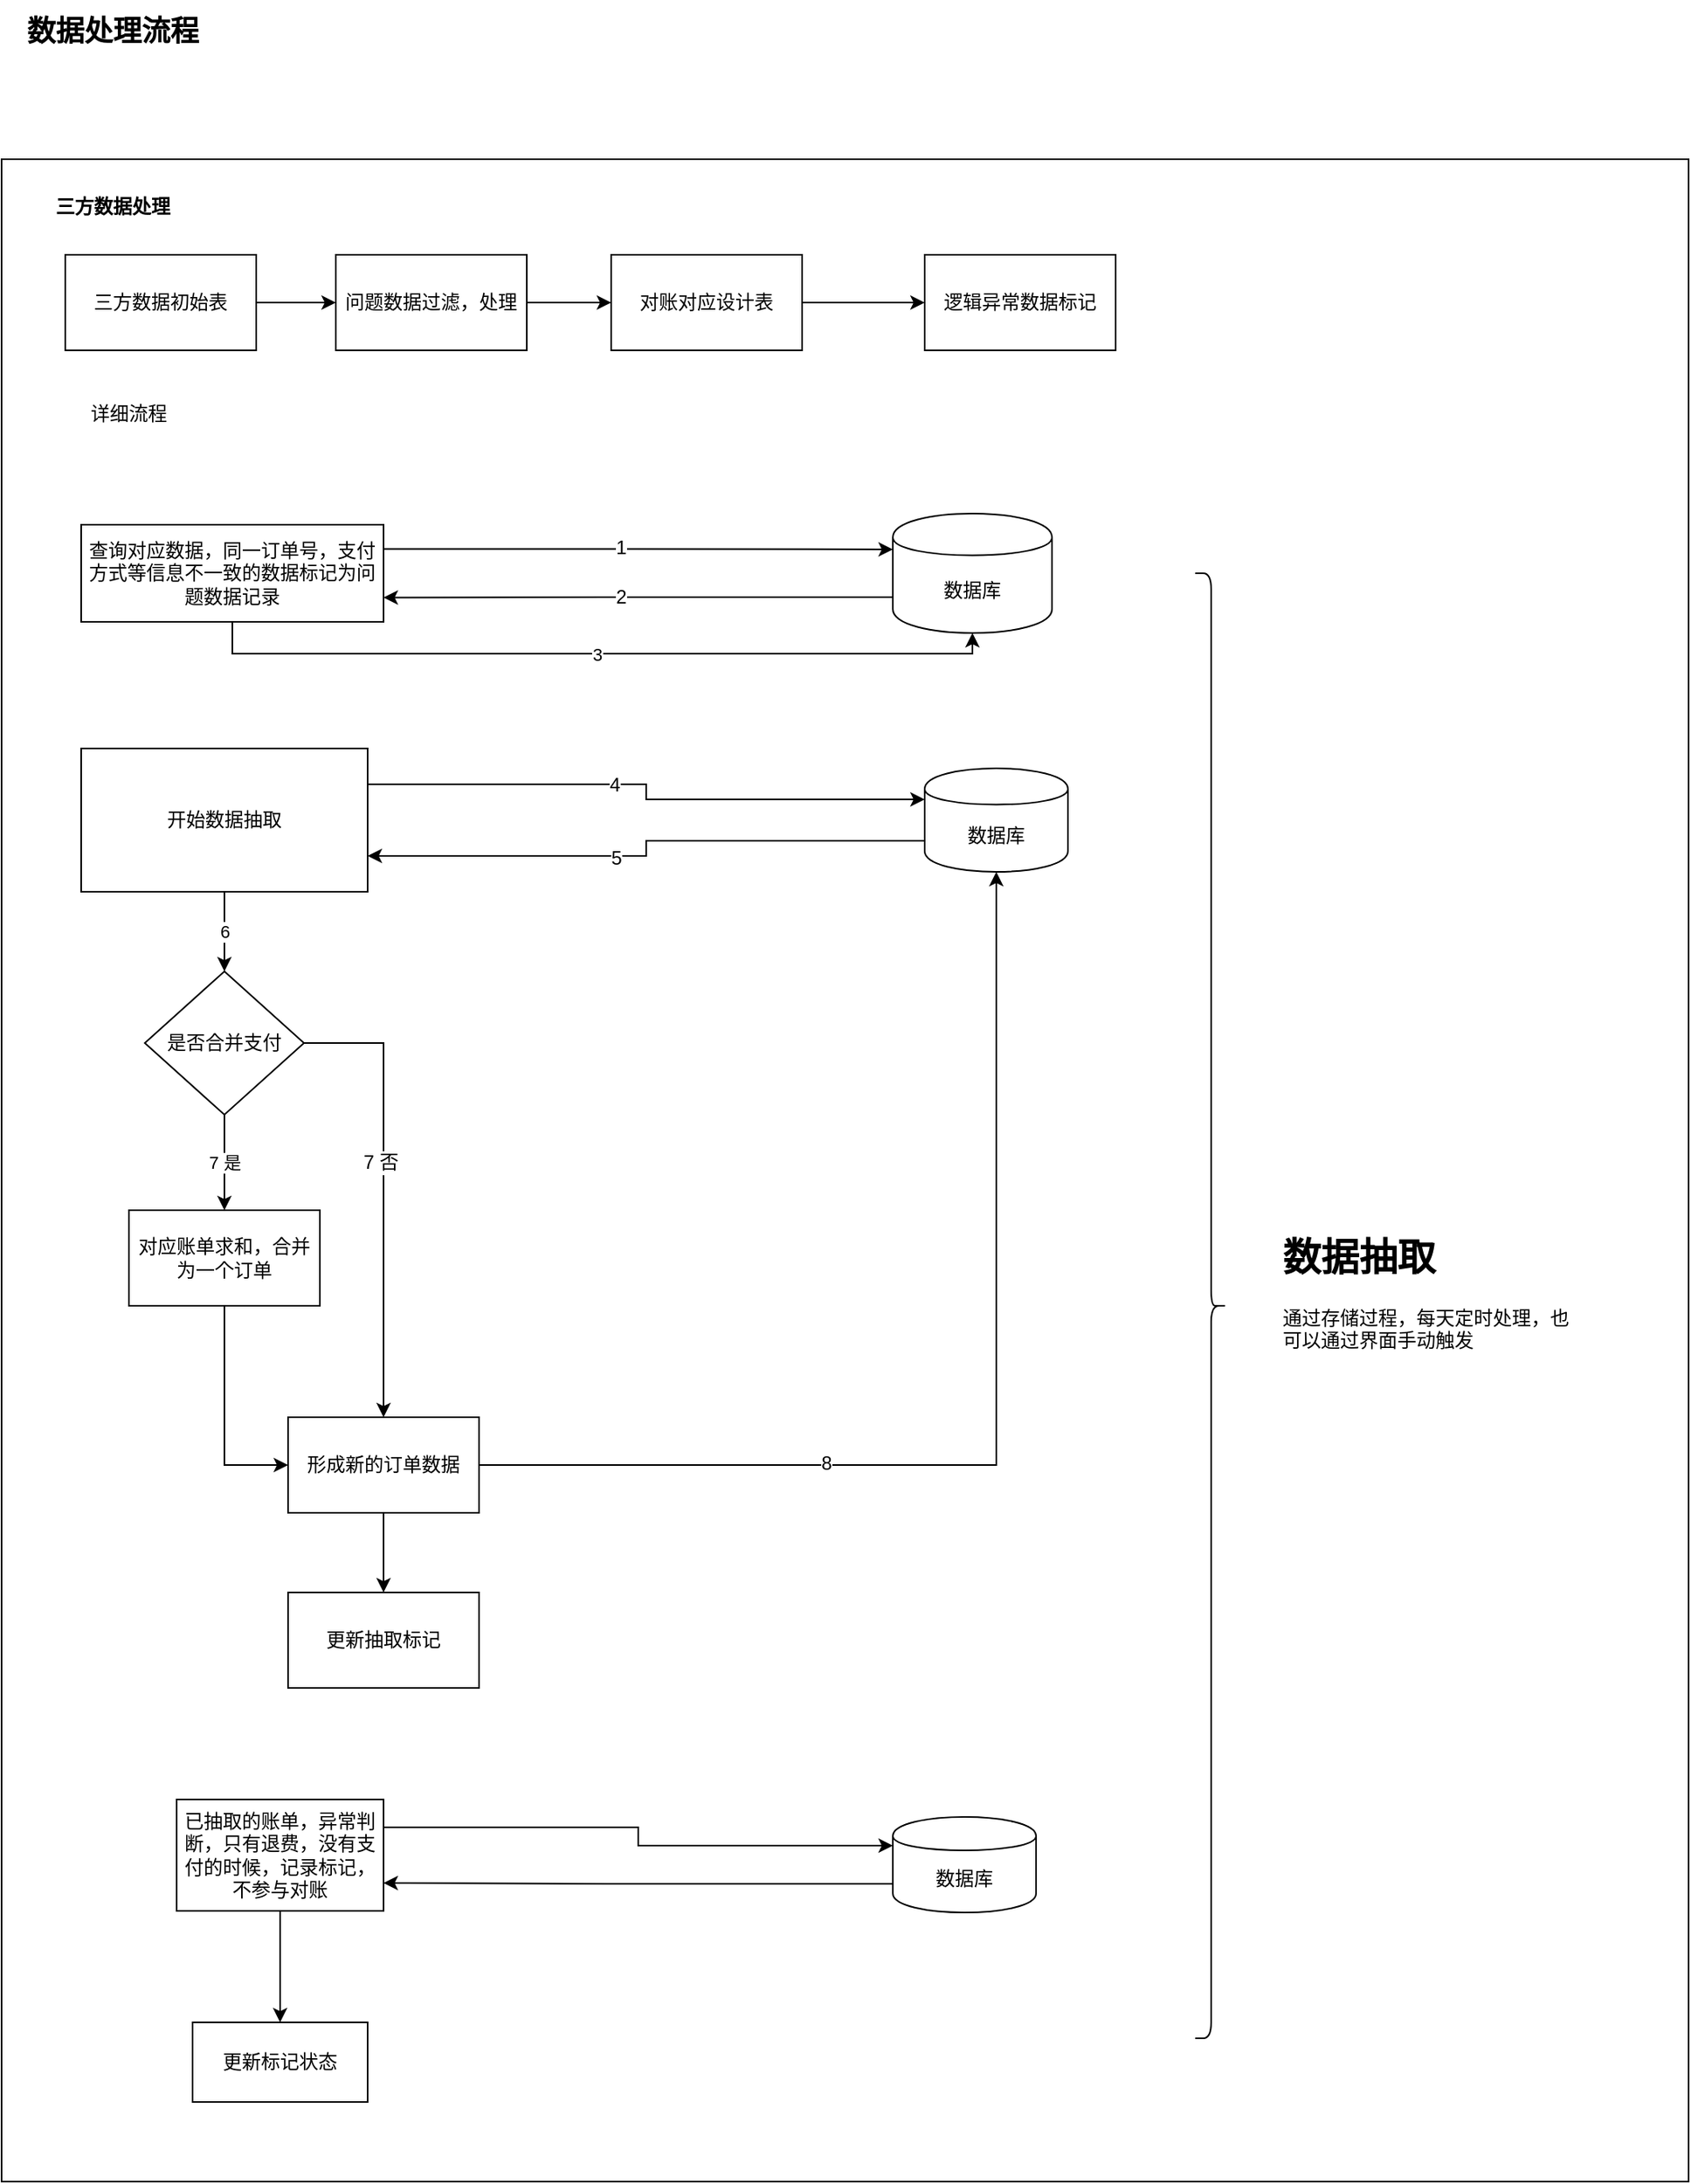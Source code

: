 <mxfile version="12.1.9" type="github" pages="1">
  <diagram id="WAMK5fr8SlsgADunG_IS" name="Page-1">
    <mxGraphModel dx="1278" dy="548" grid="1" gridSize="10" guides="1" tooltips="1" connect="1" arrows="1" fold="1" page="1" pageScale="1" pageWidth="827" pageHeight="1169" math="0" shadow="0">
      <root>
        <mxCell id="0"/>
        <mxCell id="1" parent="0"/>
        <mxCell id="6fEDNtNogTVaxFAgV7XY-5" value="" style="rounded=0;whiteSpace=wrap;html=1;" vertex="1" parent="1">
          <mxGeometry x="30" y="130" width="1060" height="1270" as="geometry"/>
        </mxCell>
        <mxCell id="nhIWn7uh7do_YO2TVnJS-1" value="&lt;b&gt;&lt;font style=&quot;font-size: 18px&quot;&gt;数据处理流程&lt;/font&gt;&lt;/b&gt;" style="text;html=1;strokeColor=none;fillColor=none;align=center;verticalAlign=middle;whiteSpace=wrap;rounded=0;" parent="1" vertex="1">
          <mxGeometry x="40" y="30" width="120" height="40" as="geometry"/>
        </mxCell>
        <mxCell id="6fEDNtNogTVaxFAgV7XY-6" value="&lt;b&gt;三方数据处理&lt;/b&gt;" style="text;html=1;strokeColor=none;fillColor=none;align=center;verticalAlign=middle;whiteSpace=wrap;rounded=0;" vertex="1" parent="1">
          <mxGeometry x="40" y="140" width="120" height="40" as="geometry"/>
        </mxCell>
        <mxCell id="6fEDNtNogTVaxFAgV7XY-10" style="edgeStyle=orthogonalEdgeStyle;rounded=0;orthogonalLoop=1;jettySize=auto;html=1;exitX=1;exitY=0.5;exitDx=0;exitDy=0;" edge="1" parent="1" source="6fEDNtNogTVaxFAgV7XY-7" target="6fEDNtNogTVaxFAgV7XY-8">
          <mxGeometry relative="1" as="geometry"/>
        </mxCell>
        <mxCell id="6fEDNtNogTVaxFAgV7XY-7" value="三方数据初始表" style="rounded=0;whiteSpace=wrap;html=1;" vertex="1" parent="1">
          <mxGeometry x="70" y="190" width="120" height="60" as="geometry"/>
        </mxCell>
        <mxCell id="6fEDNtNogTVaxFAgV7XY-11" style="edgeStyle=orthogonalEdgeStyle;rounded=0;orthogonalLoop=1;jettySize=auto;html=1;exitX=1;exitY=0.5;exitDx=0;exitDy=0;" edge="1" parent="1" source="6fEDNtNogTVaxFAgV7XY-8" target="6fEDNtNogTVaxFAgV7XY-9">
          <mxGeometry relative="1" as="geometry"/>
        </mxCell>
        <mxCell id="6fEDNtNogTVaxFAgV7XY-8" value="问题数据过滤，处理" style="rounded=0;whiteSpace=wrap;html=1;" vertex="1" parent="1">
          <mxGeometry x="240" y="190" width="120" height="60" as="geometry"/>
        </mxCell>
        <mxCell id="6fEDNtNogTVaxFAgV7XY-15" style="edgeStyle=orthogonalEdgeStyle;rounded=0;orthogonalLoop=1;jettySize=auto;html=1;exitX=1;exitY=0.5;exitDx=0;exitDy=0;entryX=0;entryY=0.5;entryDx=0;entryDy=0;" edge="1" parent="1" source="6fEDNtNogTVaxFAgV7XY-9" target="6fEDNtNogTVaxFAgV7XY-13">
          <mxGeometry relative="1" as="geometry"/>
        </mxCell>
        <mxCell id="6fEDNtNogTVaxFAgV7XY-9" value="对账对应设计表" style="rounded=0;whiteSpace=wrap;html=1;" vertex="1" parent="1">
          <mxGeometry x="413" y="190" width="120" height="60" as="geometry"/>
        </mxCell>
        <mxCell id="6fEDNtNogTVaxFAgV7XY-13" value="逻辑异常数据标记" style="rounded=0;whiteSpace=wrap;html=1;" vertex="1" parent="1">
          <mxGeometry x="610" y="190" width="120" height="60" as="geometry"/>
        </mxCell>
        <mxCell id="6fEDNtNogTVaxFAgV7XY-16" value="详细流程" style="text;html=1;strokeColor=none;fillColor=none;align=center;verticalAlign=middle;whiteSpace=wrap;rounded=0;" vertex="1" parent="1">
          <mxGeometry x="60" y="280" width="100" height="20" as="geometry"/>
        </mxCell>
        <mxCell id="6fEDNtNogTVaxFAgV7XY-19" style="edgeStyle=orthogonalEdgeStyle;rounded=0;orthogonalLoop=1;jettySize=auto;html=1;exitX=1;exitY=0.25;exitDx=0;exitDy=0;entryX=0;entryY=0.3;entryDx=0;entryDy=0;" edge="1" parent="1" source="6fEDNtNogTVaxFAgV7XY-17" target="6fEDNtNogTVaxFAgV7XY-18">
          <mxGeometry relative="1" as="geometry"/>
        </mxCell>
        <mxCell id="6fEDNtNogTVaxFAgV7XY-21" value="1" style="text;html=1;resizable=0;points=[];align=center;verticalAlign=middle;labelBackgroundColor=#ffffff;" vertex="1" connectable="0" parent="6fEDNtNogTVaxFAgV7XY-19">
          <mxGeometry x="-0.069" y="1" relative="1" as="geometry">
            <mxPoint as="offset"/>
          </mxGeometry>
        </mxCell>
        <mxCell id="6fEDNtNogTVaxFAgV7XY-24" value="3" style="edgeStyle=orthogonalEdgeStyle;rounded=0;orthogonalLoop=1;jettySize=auto;html=1;exitX=0.5;exitY=1;exitDx=0;exitDy=0;entryX=0.5;entryY=1;entryDx=0;entryDy=0;" edge="1" parent="1" source="6fEDNtNogTVaxFAgV7XY-17" target="6fEDNtNogTVaxFAgV7XY-18">
          <mxGeometry relative="1" as="geometry"/>
        </mxCell>
        <mxCell id="6fEDNtNogTVaxFAgV7XY-17" value="查询对应数据，同一订单号，支付方式等信息不一致的数据标记为问题数据记录" style="rounded=0;whiteSpace=wrap;html=1;" vertex="1" parent="1">
          <mxGeometry x="80" y="359.5" width="190" height="61" as="geometry"/>
        </mxCell>
        <mxCell id="6fEDNtNogTVaxFAgV7XY-22" style="edgeStyle=orthogonalEdgeStyle;rounded=0;orthogonalLoop=1;jettySize=auto;html=1;exitX=0;exitY=0.7;exitDx=0;exitDy=0;entryX=1;entryY=0.75;entryDx=0;entryDy=0;" edge="1" parent="1" source="6fEDNtNogTVaxFAgV7XY-18" target="6fEDNtNogTVaxFAgV7XY-17">
          <mxGeometry relative="1" as="geometry"/>
        </mxCell>
        <mxCell id="6fEDNtNogTVaxFAgV7XY-23" value="2" style="text;html=1;resizable=0;points=[];align=center;verticalAlign=middle;labelBackgroundColor=#ffffff;" vertex="1" connectable="0" parent="6fEDNtNogTVaxFAgV7XY-22">
          <mxGeometry x="0.073" y="-1" relative="1" as="geometry">
            <mxPoint as="offset"/>
          </mxGeometry>
        </mxCell>
        <mxCell id="6fEDNtNogTVaxFAgV7XY-18" value="数据库" style="shape=cylinder;whiteSpace=wrap;html=1;boundedLbl=1;backgroundOutline=1;" vertex="1" parent="1">
          <mxGeometry x="590" y="352.5" width="100" height="75" as="geometry"/>
        </mxCell>
        <mxCell id="6fEDNtNogTVaxFAgV7XY-28" style="edgeStyle=orthogonalEdgeStyle;rounded=0;orthogonalLoop=1;jettySize=auto;html=1;exitX=0;exitY=0.7;exitDx=0;exitDy=0;entryX=1;entryY=0.75;entryDx=0;entryDy=0;" edge="1" parent="1" source="6fEDNtNogTVaxFAgV7XY-25" target="6fEDNtNogTVaxFAgV7XY-26">
          <mxGeometry relative="1" as="geometry"/>
        </mxCell>
        <mxCell id="6fEDNtNogTVaxFAgV7XY-30" value="5" style="text;html=1;resizable=0;points=[];align=center;verticalAlign=middle;labelBackgroundColor=#ffffff;" vertex="1" connectable="0" parent="6fEDNtNogTVaxFAgV7XY-28">
          <mxGeometry x="0.136" y="1" relative="1" as="geometry">
            <mxPoint as="offset"/>
          </mxGeometry>
        </mxCell>
        <mxCell id="6fEDNtNogTVaxFAgV7XY-25" value="数据库" style="shape=cylinder;whiteSpace=wrap;html=1;boundedLbl=1;backgroundOutline=1;" vertex="1" parent="1">
          <mxGeometry x="610" y="512.5" width="90" height="65" as="geometry"/>
        </mxCell>
        <mxCell id="6fEDNtNogTVaxFAgV7XY-27" style="edgeStyle=orthogonalEdgeStyle;rounded=0;orthogonalLoop=1;jettySize=auto;html=1;exitX=1;exitY=0.25;exitDx=0;exitDy=0;entryX=0;entryY=0.3;entryDx=0;entryDy=0;" edge="1" parent="1" source="6fEDNtNogTVaxFAgV7XY-26" target="6fEDNtNogTVaxFAgV7XY-25">
          <mxGeometry relative="1" as="geometry"/>
        </mxCell>
        <mxCell id="6fEDNtNogTVaxFAgV7XY-29" value="4" style="text;html=1;resizable=0;points=[];align=center;verticalAlign=middle;labelBackgroundColor=#ffffff;" vertex="1" connectable="0" parent="6fEDNtNogTVaxFAgV7XY-27">
          <mxGeometry x="-0.139" relative="1" as="geometry">
            <mxPoint as="offset"/>
          </mxGeometry>
        </mxCell>
        <mxCell id="6fEDNtNogTVaxFAgV7XY-32" value="6" style="edgeStyle=orthogonalEdgeStyle;rounded=0;orthogonalLoop=1;jettySize=auto;html=1;exitX=0.5;exitY=1;exitDx=0;exitDy=0;" edge="1" parent="1" source="6fEDNtNogTVaxFAgV7XY-26" target="6fEDNtNogTVaxFAgV7XY-31">
          <mxGeometry relative="1" as="geometry"/>
        </mxCell>
        <mxCell id="6fEDNtNogTVaxFAgV7XY-26" value="开始数据抽取" style="rounded=0;whiteSpace=wrap;html=1;" vertex="1" parent="1">
          <mxGeometry x="80" y="500" width="180" height="90" as="geometry"/>
        </mxCell>
        <mxCell id="6fEDNtNogTVaxFAgV7XY-34" value="7 是" style="edgeStyle=orthogonalEdgeStyle;rounded=0;orthogonalLoop=1;jettySize=auto;html=1;exitX=0.5;exitY=1;exitDx=0;exitDy=0;entryX=0.5;entryY=0;entryDx=0;entryDy=0;" edge="1" parent="1" source="6fEDNtNogTVaxFAgV7XY-31" target="6fEDNtNogTVaxFAgV7XY-33">
          <mxGeometry relative="1" as="geometry"/>
        </mxCell>
        <mxCell id="6fEDNtNogTVaxFAgV7XY-36" style="edgeStyle=orthogonalEdgeStyle;rounded=0;orthogonalLoop=1;jettySize=auto;html=1;exitX=1;exitY=0.5;exitDx=0;exitDy=0;" edge="1" parent="1" source="6fEDNtNogTVaxFAgV7XY-31" target="6fEDNtNogTVaxFAgV7XY-35">
          <mxGeometry relative="1" as="geometry"/>
        </mxCell>
        <mxCell id="6fEDNtNogTVaxFAgV7XY-37" value="7 否" style="text;html=1;resizable=0;points=[];align=center;verticalAlign=middle;labelBackgroundColor=#ffffff;" vertex="1" connectable="0" parent="6fEDNtNogTVaxFAgV7XY-36">
          <mxGeometry x="-0.123" y="-2" relative="1" as="geometry">
            <mxPoint as="offset"/>
          </mxGeometry>
        </mxCell>
        <mxCell id="6fEDNtNogTVaxFAgV7XY-31" value="是否合并支付" style="rhombus;whiteSpace=wrap;html=1;" vertex="1" parent="1">
          <mxGeometry x="120" y="640" width="100" height="90" as="geometry"/>
        </mxCell>
        <mxCell id="6fEDNtNogTVaxFAgV7XY-38" style="edgeStyle=orthogonalEdgeStyle;rounded=0;orthogonalLoop=1;jettySize=auto;html=1;exitX=0.5;exitY=1;exitDx=0;exitDy=0;entryX=0;entryY=0.5;entryDx=0;entryDy=0;" edge="1" parent="1" source="6fEDNtNogTVaxFAgV7XY-33" target="6fEDNtNogTVaxFAgV7XY-35">
          <mxGeometry relative="1" as="geometry"/>
        </mxCell>
        <mxCell id="6fEDNtNogTVaxFAgV7XY-33" value="对应账单求和，合并为一个订单" style="rounded=0;whiteSpace=wrap;html=1;" vertex="1" parent="1">
          <mxGeometry x="110" y="790" width="120" height="60" as="geometry"/>
        </mxCell>
        <mxCell id="6fEDNtNogTVaxFAgV7XY-40" style="edgeStyle=orthogonalEdgeStyle;rounded=0;orthogonalLoop=1;jettySize=auto;html=1;exitX=1;exitY=0.5;exitDx=0;exitDy=0;entryX=0.5;entryY=1;entryDx=0;entryDy=0;" edge="1" parent="1" source="6fEDNtNogTVaxFAgV7XY-35" target="6fEDNtNogTVaxFAgV7XY-25">
          <mxGeometry relative="1" as="geometry"/>
        </mxCell>
        <mxCell id="6fEDNtNogTVaxFAgV7XY-42" value="8" style="text;html=1;resizable=0;points=[];align=center;verticalAlign=middle;labelBackgroundColor=#ffffff;" vertex="1" connectable="0" parent="6fEDNtNogTVaxFAgV7XY-40">
          <mxGeometry x="-0.376" y="1" relative="1" as="geometry">
            <mxPoint as="offset"/>
          </mxGeometry>
        </mxCell>
        <mxCell id="6fEDNtNogTVaxFAgV7XY-44" style="edgeStyle=orthogonalEdgeStyle;rounded=0;orthogonalLoop=1;jettySize=auto;html=1;exitX=0.5;exitY=1;exitDx=0;exitDy=0;" edge="1" parent="1" source="6fEDNtNogTVaxFAgV7XY-35" target="6fEDNtNogTVaxFAgV7XY-43">
          <mxGeometry relative="1" as="geometry"/>
        </mxCell>
        <mxCell id="6fEDNtNogTVaxFAgV7XY-35" value="形成新的订单数据" style="rounded=0;whiteSpace=wrap;html=1;" vertex="1" parent="1">
          <mxGeometry x="210" y="920" width="120" height="60" as="geometry"/>
        </mxCell>
        <mxCell id="6fEDNtNogTVaxFAgV7XY-43" value="更新抽取标记" style="rounded=0;whiteSpace=wrap;html=1;" vertex="1" parent="1">
          <mxGeometry x="210" y="1030" width="120" height="60" as="geometry"/>
        </mxCell>
        <mxCell id="6fEDNtNogTVaxFAgV7XY-48" style="edgeStyle=orthogonalEdgeStyle;rounded=0;orthogonalLoop=1;jettySize=auto;html=1;exitX=1;exitY=0.25;exitDx=0;exitDy=0;entryX=0;entryY=0.3;entryDx=0;entryDy=0;" edge="1" parent="1" source="6fEDNtNogTVaxFAgV7XY-45" target="6fEDNtNogTVaxFAgV7XY-47">
          <mxGeometry relative="1" as="geometry"/>
        </mxCell>
        <mxCell id="6fEDNtNogTVaxFAgV7XY-51" style="edgeStyle=orthogonalEdgeStyle;rounded=0;orthogonalLoop=1;jettySize=auto;html=1;exitX=0.5;exitY=1;exitDx=0;exitDy=0;entryX=0.5;entryY=0;entryDx=0;entryDy=0;" edge="1" parent="1" source="6fEDNtNogTVaxFAgV7XY-45" target="6fEDNtNogTVaxFAgV7XY-50">
          <mxGeometry relative="1" as="geometry"/>
        </mxCell>
        <mxCell id="6fEDNtNogTVaxFAgV7XY-45" value="已抽取的账单，异常判断，只有退费，没有支付的时候，记录标记，不参与对账" style="rounded=0;whiteSpace=wrap;html=1;" vertex="1" parent="1">
          <mxGeometry x="140" y="1160" width="130" height="70" as="geometry"/>
        </mxCell>
        <mxCell id="6fEDNtNogTVaxFAgV7XY-49" style="edgeStyle=orthogonalEdgeStyle;rounded=0;orthogonalLoop=1;jettySize=auto;html=1;exitX=0;exitY=0.7;exitDx=0;exitDy=0;entryX=1;entryY=0.75;entryDx=0;entryDy=0;" edge="1" parent="1" source="6fEDNtNogTVaxFAgV7XY-47" target="6fEDNtNogTVaxFAgV7XY-45">
          <mxGeometry relative="1" as="geometry"/>
        </mxCell>
        <mxCell id="6fEDNtNogTVaxFAgV7XY-47" value="数据库" style="shape=cylinder;whiteSpace=wrap;html=1;boundedLbl=1;backgroundOutline=1;" vertex="1" parent="1">
          <mxGeometry x="590" y="1171" width="90" height="60" as="geometry"/>
        </mxCell>
        <mxCell id="6fEDNtNogTVaxFAgV7XY-50" value="更新标记状态" style="rounded=0;whiteSpace=wrap;html=1;" vertex="1" parent="1">
          <mxGeometry x="150" y="1300" width="110" height="50" as="geometry"/>
        </mxCell>
        <mxCell id="6fEDNtNogTVaxFAgV7XY-54" value="" style="shape=curlyBracket;whiteSpace=wrap;html=1;rounded=1;direction=west;" vertex="1" parent="1">
          <mxGeometry x="780" y="390" width="20" height="920" as="geometry"/>
        </mxCell>
        <mxCell id="6fEDNtNogTVaxFAgV7XY-55" value="&lt;h1&gt;数据抽取&lt;/h1&gt;&lt;p&gt;通过存储过程，每天定时处理，也可以通过界面手动触发&lt;/p&gt;" style="text;html=1;strokeColor=none;fillColor=none;spacing=5;spacingTop=-20;whiteSpace=wrap;overflow=hidden;rounded=0;" vertex="1" parent="1">
          <mxGeometry x="830" y="800" width="190" height="120" as="geometry"/>
        </mxCell>
      </root>
    </mxGraphModel>
  </diagram>
</mxfile>
